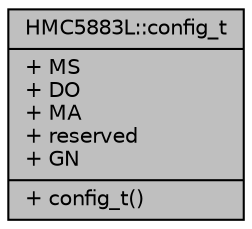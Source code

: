 digraph "HMC5883L::config_t"
{
  edge [fontname="Helvetica",fontsize="10",labelfontname="Helvetica",labelfontsize="10"];
  node [fontname="Helvetica",fontsize="10",shape=record];
  Node1 [label="{HMC5883L::config_t\n|+ MS\l+ DO\l+ MA\l+ reserved\l+ GN\l|+ config_t()\l}",height=0.2,width=0.4,color="black", fillcolor="grey75", style="filled", fontcolor="black"];
}
